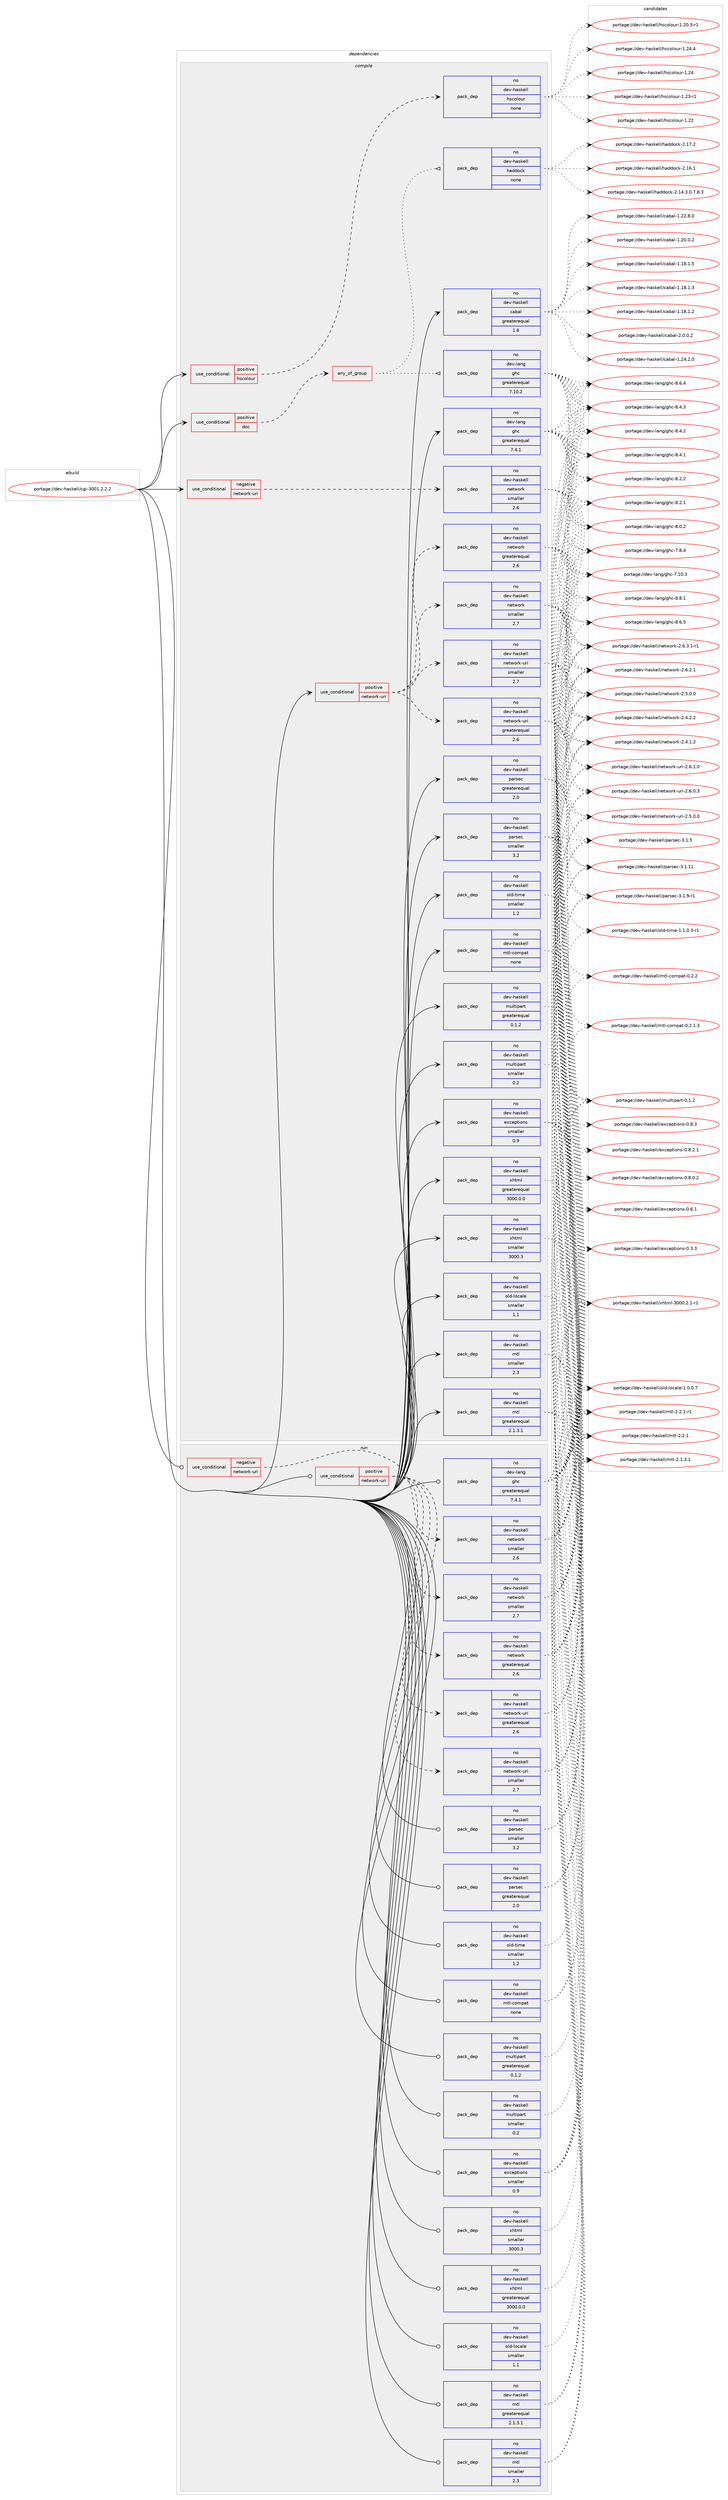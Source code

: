 digraph prolog {

# *************
# Graph options
# *************

newrank=true;
concentrate=true;
compound=true;
graph [rankdir=LR,fontname=Helvetica,fontsize=10,ranksep=1.5];#, ranksep=2.5, nodesep=0.2];
edge  [arrowhead=vee];
node  [fontname=Helvetica,fontsize=10];

# **********
# The ebuild
# **********

subgraph cluster_leftcol {
color=gray;
label=<<i>ebuild</i>>;
id [label="portage://dev-haskell/cgi-3001.2.2.2", color=red, width=4, href="../dev-haskell/cgi-3001.2.2.2.svg"];
}

# ****************
# The dependencies
# ****************

subgraph cluster_midcol {
color=gray;
label=<<i>dependencies</i>>;
subgraph cluster_compile {
fillcolor="#eeeeee";
style=filled;
label=<<i>compile</i>>;
subgraph cond134708 {
dependency568986 [label=<<TABLE BORDER="0" CELLBORDER="1" CELLSPACING="0" CELLPADDING="4"><TR><TD ROWSPAN="3" CELLPADDING="10">use_conditional</TD></TR><TR><TD>negative</TD></TR><TR><TD>network-uri</TD></TR></TABLE>>, shape=none, color=red];
subgraph pack427320 {
dependency568987 [label=<<TABLE BORDER="0" CELLBORDER="1" CELLSPACING="0" CELLPADDING="4" WIDTH="220"><TR><TD ROWSPAN="6" CELLPADDING="30">pack_dep</TD></TR><TR><TD WIDTH="110">no</TD></TR><TR><TD>dev-haskell</TD></TR><TR><TD>network</TD></TR><TR><TD>smaller</TD></TR><TR><TD>2.6</TD></TR></TABLE>>, shape=none, color=blue];
}
dependency568986:e -> dependency568987:w [weight=20,style="dashed",arrowhead="vee"];
}
id:e -> dependency568986:w [weight=20,style="solid",arrowhead="vee"];
subgraph cond134709 {
dependency568988 [label=<<TABLE BORDER="0" CELLBORDER="1" CELLSPACING="0" CELLPADDING="4"><TR><TD ROWSPAN="3" CELLPADDING="10">use_conditional</TD></TR><TR><TD>positive</TD></TR><TR><TD>doc</TD></TR></TABLE>>, shape=none, color=red];
subgraph any6721 {
dependency568989 [label=<<TABLE BORDER="0" CELLBORDER="1" CELLSPACING="0" CELLPADDING="4"><TR><TD CELLPADDING="10">any_of_group</TD></TR></TABLE>>, shape=none, color=red];subgraph pack427321 {
dependency568990 [label=<<TABLE BORDER="0" CELLBORDER="1" CELLSPACING="0" CELLPADDING="4" WIDTH="220"><TR><TD ROWSPAN="6" CELLPADDING="30">pack_dep</TD></TR><TR><TD WIDTH="110">no</TD></TR><TR><TD>dev-haskell</TD></TR><TR><TD>haddock</TD></TR><TR><TD>none</TD></TR><TR><TD></TD></TR></TABLE>>, shape=none, color=blue];
}
dependency568989:e -> dependency568990:w [weight=20,style="dotted",arrowhead="oinv"];
subgraph pack427322 {
dependency568991 [label=<<TABLE BORDER="0" CELLBORDER="1" CELLSPACING="0" CELLPADDING="4" WIDTH="220"><TR><TD ROWSPAN="6" CELLPADDING="30">pack_dep</TD></TR><TR><TD WIDTH="110">no</TD></TR><TR><TD>dev-lang</TD></TR><TR><TD>ghc</TD></TR><TR><TD>greaterequal</TD></TR><TR><TD>7.10.2</TD></TR></TABLE>>, shape=none, color=blue];
}
dependency568989:e -> dependency568991:w [weight=20,style="dotted",arrowhead="oinv"];
}
dependency568988:e -> dependency568989:w [weight=20,style="dashed",arrowhead="vee"];
}
id:e -> dependency568988:w [weight=20,style="solid",arrowhead="vee"];
subgraph cond134710 {
dependency568992 [label=<<TABLE BORDER="0" CELLBORDER="1" CELLSPACING="0" CELLPADDING="4"><TR><TD ROWSPAN="3" CELLPADDING="10">use_conditional</TD></TR><TR><TD>positive</TD></TR><TR><TD>hscolour</TD></TR></TABLE>>, shape=none, color=red];
subgraph pack427323 {
dependency568993 [label=<<TABLE BORDER="0" CELLBORDER="1" CELLSPACING="0" CELLPADDING="4" WIDTH="220"><TR><TD ROWSPAN="6" CELLPADDING="30">pack_dep</TD></TR><TR><TD WIDTH="110">no</TD></TR><TR><TD>dev-haskell</TD></TR><TR><TD>hscolour</TD></TR><TR><TD>none</TD></TR><TR><TD></TD></TR></TABLE>>, shape=none, color=blue];
}
dependency568992:e -> dependency568993:w [weight=20,style="dashed",arrowhead="vee"];
}
id:e -> dependency568992:w [weight=20,style="solid",arrowhead="vee"];
subgraph cond134711 {
dependency568994 [label=<<TABLE BORDER="0" CELLBORDER="1" CELLSPACING="0" CELLPADDING="4"><TR><TD ROWSPAN="3" CELLPADDING="10">use_conditional</TD></TR><TR><TD>positive</TD></TR><TR><TD>network-uri</TD></TR></TABLE>>, shape=none, color=red];
subgraph pack427324 {
dependency568995 [label=<<TABLE BORDER="0" CELLBORDER="1" CELLSPACING="0" CELLPADDING="4" WIDTH="220"><TR><TD ROWSPAN="6" CELLPADDING="30">pack_dep</TD></TR><TR><TD WIDTH="110">no</TD></TR><TR><TD>dev-haskell</TD></TR><TR><TD>network</TD></TR><TR><TD>greaterequal</TD></TR><TR><TD>2.6</TD></TR></TABLE>>, shape=none, color=blue];
}
dependency568994:e -> dependency568995:w [weight=20,style="dashed",arrowhead="vee"];
subgraph pack427325 {
dependency568996 [label=<<TABLE BORDER="0" CELLBORDER="1" CELLSPACING="0" CELLPADDING="4" WIDTH="220"><TR><TD ROWSPAN="6" CELLPADDING="30">pack_dep</TD></TR><TR><TD WIDTH="110">no</TD></TR><TR><TD>dev-haskell</TD></TR><TR><TD>network</TD></TR><TR><TD>smaller</TD></TR><TR><TD>2.7</TD></TR></TABLE>>, shape=none, color=blue];
}
dependency568994:e -> dependency568996:w [weight=20,style="dashed",arrowhead="vee"];
subgraph pack427326 {
dependency568997 [label=<<TABLE BORDER="0" CELLBORDER="1" CELLSPACING="0" CELLPADDING="4" WIDTH="220"><TR><TD ROWSPAN="6" CELLPADDING="30">pack_dep</TD></TR><TR><TD WIDTH="110">no</TD></TR><TR><TD>dev-haskell</TD></TR><TR><TD>network-uri</TD></TR><TR><TD>greaterequal</TD></TR><TR><TD>2.6</TD></TR></TABLE>>, shape=none, color=blue];
}
dependency568994:e -> dependency568997:w [weight=20,style="dashed",arrowhead="vee"];
subgraph pack427327 {
dependency568998 [label=<<TABLE BORDER="0" CELLBORDER="1" CELLSPACING="0" CELLPADDING="4" WIDTH="220"><TR><TD ROWSPAN="6" CELLPADDING="30">pack_dep</TD></TR><TR><TD WIDTH="110">no</TD></TR><TR><TD>dev-haskell</TD></TR><TR><TD>network-uri</TD></TR><TR><TD>smaller</TD></TR><TR><TD>2.7</TD></TR></TABLE>>, shape=none, color=blue];
}
dependency568994:e -> dependency568998:w [weight=20,style="dashed",arrowhead="vee"];
}
id:e -> dependency568994:w [weight=20,style="solid",arrowhead="vee"];
subgraph pack427328 {
dependency568999 [label=<<TABLE BORDER="0" CELLBORDER="1" CELLSPACING="0" CELLPADDING="4" WIDTH="220"><TR><TD ROWSPAN="6" CELLPADDING="30">pack_dep</TD></TR><TR><TD WIDTH="110">no</TD></TR><TR><TD>dev-haskell</TD></TR><TR><TD>cabal</TD></TR><TR><TD>greaterequal</TD></TR><TR><TD>1.6</TD></TR></TABLE>>, shape=none, color=blue];
}
id:e -> dependency568999:w [weight=20,style="solid",arrowhead="vee"];
subgraph pack427329 {
dependency569000 [label=<<TABLE BORDER="0" CELLBORDER="1" CELLSPACING="0" CELLPADDING="4" WIDTH="220"><TR><TD ROWSPAN="6" CELLPADDING="30">pack_dep</TD></TR><TR><TD WIDTH="110">no</TD></TR><TR><TD>dev-haskell</TD></TR><TR><TD>exceptions</TD></TR><TR><TD>smaller</TD></TR><TR><TD>0.9</TD></TR></TABLE>>, shape=none, color=blue];
}
id:e -> dependency569000:w [weight=20,style="solid",arrowhead="vee"];
subgraph pack427330 {
dependency569001 [label=<<TABLE BORDER="0" CELLBORDER="1" CELLSPACING="0" CELLPADDING="4" WIDTH="220"><TR><TD ROWSPAN="6" CELLPADDING="30">pack_dep</TD></TR><TR><TD WIDTH="110">no</TD></TR><TR><TD>dev-haskell</TD></TR><TR><TD>mtl</TD></TR><TR><TD>greaterequal</TD></TR><TR><TD>2.1.3.1</TD></TR></TABLE>>, shape=none, color=blue];
}
id:e -> dependency569001:w [weight=20,style="solid",arrowhead="vee"];
subgraph pack427331 {
dependency569002 [label=<<TABLE BORDER="0" CELLBORDER="1" CELLSPACING="0" CELLPADDING="4" WIDTH="220"><TR><TD ROWSPAN="6" CELLPADDING="30">pack_dep</TD></TR><TR><TD WIDTH="110">no</TD></TR><TR><TD>dev-haskell</TD></TR><TR><TD>mtl</TD></TR><TR><TD>smaller</TD></TR><TR><TD>2.3</TD></TR></TABLE>>, shape=none, color=blue];
}
id:e -> dependency569002:w [weight=20,style="solid",arrowhead="vee"];
subgraph pack427332 {
dependency569003 [label=<<TABLE BORDER="0" CELLBORDER="1" CELLSPACING="0" CELLPADDING="4" WIDTH="220"><TR><TD ROWSPAN="6" CELLPADDING="30">pack_dep</TD></TR><TR><TD WIDTH="110">no</TD></TR><TR><TD>dev-haskell</TD></TR><TR><TD>mtl-compat</TD></TR><TR><TD>none</TD></TR><TR><TD></TD></TR></TABLE>>, shape=none, color=blue];
}
id:e -> dependency569003:w [weight=20,style="solid",arrowhead="vee"];
subgraph pack427333 {
dependency569004 [label=<<TABLE BORDER="0" CELLBORDER="1" CELLSPACING="0" CELLPADDING="4" WIDTH="220"><TR><TD ROWSPAN="6" CELLPADDING="30">pack_dep</TD></TR><TR><TD WIDTH="110">no</TD></TR><TR><TD>dev-haskell</TD></TR><TR><TD>multipart</TD></TR><TR><TD>greaterequal</TD></TR><TR><TD>0.1.2</TD></TR></TABLE>>, shape=none, color=blue];
}
id:e -> dependency569004:w [weight=20,style="solid",arrowhead="vee"];
subgraph pack427334 {
dependency569005 [label=<<TABLE BORDER="0" CELLBORDER="1" CELLSPACING="0" CELLPADDING="4" WIDTH="220"><TR><TD ROWSPAN="6" CELLPADDING="30">pack_dep</TD></TR><TR><TD WIDTH="110">no</TD></TR><TR><TD>dev-haskell</TD></TR><TR><TD>multipart</TD></TR><TR><TD>smaller</TD></TR><TR><TD>0.2</TD></TR></TABLE>>, shape=none, color=blue];
}
id:e -> dependency569005:w [weight=20,style="solid",arrowhead="vee"];
subgraph pack427335 {
dependency569006 [label=<<TABLE BORDER="0" CELLBORDER="1" CELLSPACING="0" CELLPADDING="4" WIDTH="220"><TR><TD ROWSPAN="6" CELLPADDING="30">pack_dep</TD></TR><TR><TD WIDTH="110">no</TD></TR><TR><TD>dev-haskell</TD></TR><TR><TD>old-locale</TD></TR><TR><TD>smaller</TD></TR><TR><TD>1.1</TD></TR></TABLE>>, shape=none, color=blue];
}
id:e -> dependency569006:w [weight=20,style="solid",arrowhead="vee"];
subgraph pack427336 {
dependency569007 [label=<<TABLE BORDER="0" CELLBORDER="1" CELLSPACING="0" CELLPADDING="4" WIDTH="220"><TR><TD ROWSPAN="6" CELLPADDING="30">pack_dep</TD></TR><TR><TD WIDTH="110">no</TD></TR><TR><TD>dev-haskell</TD></TR><TR><TD>old-time</TD></TR><TR><TD>smaller</TD></TR><TR><TD>1.2</TD></TR></TABLE>>, shape=none, color=blue];
}
id:e -> dependency569007:w [weight=20,style="solid",arrowhead="vee"];
subgraph pack427337 {
dependency569008 [label=<<TABLE BORDER="0" CELLBORDER="1" CELLSPACING="0" CELLPADDING="4" WIDTH="220"><TR><TD ROWSPAN="6" CELLPADDING="30">pack_dep</TD></TR><TR><TD WIDTH="110">no</TD></TR><TR><TD>dev-haskell</TD></TR><TR><TD>parsec</TD></TR><TR><TD>greaterequal</TD></TR><TR><TD>2.0</TD></TR></TABLE>>, shape=none, color=blue];
}
id:e -> dependency569008:w [weight=20,style="solid",arrowhead="vee"];
subgraph pack427338 {
dependency569009 [label=<<TABLE BORDER="0" CELLBORDER="1" CELLSPACING="0" CELLPADDING="4" WIDTH="220"><TR><TD ROWSPAN="6" CELLPADDING="30">pack_dep</TD></TR><TR><TD WIDTH="110">no</TD></TR><TR><TD>dev-haskell</TD></TR><TR><TD>parsec</TD></TR><TR><TD>smaller</TD></TR><TR><TD>3.2</TD></TR></TABLE>>, shape=none, color=blue];
}
id:e -> dependency569009:w [weight=20,style="solid",arrowhead="vee"];
subgraph pack427339 {
dependency569010 [label=<<TABLE BORDER="0" CELLBORDER="1" CELLSPACING="0" CELLPADDING="4" WIDTH="220"><TR><TD ROWSPAN="6" CELLPADDING="30">pack_dep</TD></TR><TR><TD WIDTH="110">no</TD></TR><TR><TD>dev-haskell</TD></TR><TR><TD>xhtml</TD></TR><TR><TD>greaterequal</TD></TR><TR><TD>3000.0.0</TD></TR></TABLE>>, shape=none, color=blue];
}
id:e -> dependency569010:w [weight=20,style="solid",arrowhead="vee"];
subgraph pack427340 {
dependency569011 [label=<<TABLE BORDER="0" CELLBORDER="1" CELLSPACING="0" CELLPADDING="4" WIDTH="220"><TR><TD ROWSPAN="6" CELLPADDING="30">pack_dep</TD></TR><TR><TD WIDTH="110">no</TD></TR><TR><TD>dev-haskell</TD></TR><TR><TD>xhtml</TD></TR><TR><TD>smaller</TD></TR><TR><TD>3000.3</TD></TR></TABLE>>, shape=none, color=blue];
}
id:e -> dependency569011:w [weight=20,style="solid",arrowhead="vee"];
subgraph pack427341 {
dependency569012 [label=<<TABLE BORDER="0" CELLBORDER="1" CELLSPACING="0" CELLPADDING="4" WIDTH="220"><TR><TD ROWSPAN="6" CELLPADDING="30">pack_dep</TD></TR><TR><TD WIDTH="110">no</TD></TR><TR><TD>dev-lang</TD></TR><TR><TD>ghc</TD></TR><TR><TD>greaterequal</TD></TR><TR><TD>7.4.1</TD></TR></TABLE>>, shape=none, color=blue];
}
id:e -> dependency569012:w [weight=20,style="solid",arrowhead="vee"];
}
subgraph cluster_compileandrun {
fillcolor="#eeeeee";
style=filled;
label=<<i>compile and run</i>>;
}
subgraph cluster_run {
fillcolor="#eeeeee";
style=filled;
label=<<i>run</i>>;
subgraph cond134712 {
dependency569013 [label=<<TABLE BORDER="0" CELLBORDER="1" CELLSPACING="0" CELLPADDING="4"><TR><TD ROWSPAN="3" CELLPADDING="10">use_conditional</TD></TR><TR><TD>negative</TD></TR><TR><TD>network-uri</TD></TR></TABLE>>, shape=none, color=red];
subgraph pack427342 {
dependency569014 [label=<<TABLE BORDER="0" CELLBORDER="1" CELLSPACING="0" CELLPADDING="4" WIDTH="220"><TR><TD ROWSPAN="6" CELLPADDING="30">pack_dep</TD></TR><TR><TD WIDTH="110">no</TD></TR><TR><TD>dev-haskell</TD></TR><TR><TD>network</TD></TR><TR><TD>smaller</TD></TR><TR><TD>2.6</TD></TR></TABLE>>, shape=none, color=blue];
}
dependency569013:e -> dependency569014:w [weight=20,style="dashed",arrowhead="vee"];
}
id:e -> dependency569013:w [weight=20,style="solid",arrowhead="odot"];
subgraph cond134713 {
dependency569015 [label=<<TABLE BORDER="0" CELLBORDER="1" CELLSPACING="0" CELLPADDING="4"><TR><TD ROWSPAN="3" CELLPADDING="10">use_conditional</TD></TR><TR><TD>positive</TD></TR><TR><TD>network-uri</TD></TR></TABLE>>, shape=none, color=red];
subgraph pack427343 {
dependency569016 [label=<<TABLE BORDER="0" CELLBORDER="1" CELLSPACING="0" CELLPADDING="4" WIDTH="220"><TR><TD ROWSPAN="6" CELLPADDING="30">pack_dep</TD></TR><TR><TD WIDTH="110">no</TD></TR><TR><TD>dev-haskell</TD></TR><TR><TD>network</TD></TR><TR><TD>greaterequal</TD></TR><TR><TD>2.6</TD></TR></TABLE>>, shape=none, color=blue];
}
dependency569015:e -> dependency569016:w [weight=20,style="dashed",arrowhead="vee"];
subgraph pack427344 {
dependency569017 [label=<<TABLE BORDER="0" CELLBORDER="1" CELLSPACING="0" CELLPADDING="4" WIDTH="220"><TR><TD ROWSPAN="6" CELLPADDING="30">pack_dep</TD></TR><TR><TD WIDTH="110">no</TD></TR><TR><TD>dev-haskell</TD></TR><TR><TD>network</TD></TR><TR><TD>smaller</TD></TR><TR><TD>2.7</TD></TR></TABLE>>, shape=none, color=blue];
}
dependency569015:e -> dependency569017:w [weight=20,style="dashed",arrowhead="vee"];
subgraph pack427345 {
dependency569018 [label=<<TABLE BORDER="0" CELLBORDER="1" CELLSPACING="0" CELLPADDING="4" WIDTH="220"><TR><TD ROWSPAN="6" CELLPADDING="30">pack_dep</TD></TR><TR><TD WIDTH="110">no</TD></TR><TR><TD>dev-haskell</TD></TR><TR><TD>network-uri</TD></TR><TR><TD>greaterequal</TD></TR><TR><TD>2.6</TD></TR></TABLE>>, shape=none, color=blue];
}
dependency569015:e -> dependency569018:w [weight=20,style="dashed",arrowhead="vee"];
subgraph pack427346 {
dependency569019 [label=<<TABLE BORDER="0" CELLBORDER="1" CELLSPACING="0" CELLPADDING="4" WIDTH="220"><TR><TD ROWSPAN="6" CELLPADDING="30">pack_dep</TD></TR><TR><TD WIDTH="110">no</TD></TR><TR><TD>dev-haskell</TD></TR><TR><TD>network-uri</TD></TR><TR><TD>smaller</TD></TR><TR><TD>2.7</TD></TR></TABLE>>, shape=none, color=blue];
}
dependency569015:e -> dependency569019:w [weight=20,style="dashed",arrowhead="vee"];
}
id:e -> dependency569015:w [weight=20,style="solid",arrowhead="odot"];
subgraph pack427347 {
dependency569020 [label=<<TABLE BORDER="0" CELLBORDER="1" CELLSPACING="0" CELLPADDING="4" WIDTH="220"><TR><TD ROWSPAN="6" CELLPADDING="30">pack_dep</TD></TR><TR><TD WIDTH="110">no</TD></TR><TR><TD>dev-haskell</TD></TR><TR><TD>exceptions</TD></TR><TR><TD>smaller</TD></TR><TR><TD>0.9</TD></TR></TABLE>>, shape=none, color=blue];
}
id:e -> dependency569020:w [weight=20,style="solid",arrowhead="odot"];
subgraph pack427348 {
dependency569021 [label=<<TABLE BORDER="0" CELLBORDER="1" CELLSPACING="0" CELLPADDING="4" WIDTH="220"><TR><TD ROWSPAN="6" CELLPADDING="30">pack_dep</TD></TR><TR><TD WIDTH="110">no</TD></TR><TR><TD>dev-haskell</TD></TR><TR><TD>mtl</TD></TR><TR><TD>greaterequal</TD></TR><TR><TD>2.1.3.1</TD></TR></TABLE>>, shape=none, color=blue];
}
id:e -> dependency569021:w [weight=20,style="solid",arrowhead="odot"];
subgraph pack427349 {
dependency569022 [label=<<TABLE BORDER="0" CELLBORDER="1" CELLSPACING="0" CELLPADDING="4" WIDTH="220"><TR><TD ROWSPAN="6" CELLPADDING="30">pack_dep</TD></TR><TR><TD WIDTH="110">no</TD></TR><TR><TD>dev-haskell</TD></TR><TR><TD>mtl</TD></TR><TR><TD>smaller</TD></TR><TR><TD>2.3</TD></TR></TABLE>>, shape=none, color=blue];
}
id:e -> dependency569022:w [weight=20,style="solid",arrowhead="odot"];
subgraph pack427350 {
dependency569023 [label=<<TABLE BORDER="0" CELLBORDER="1" CELLSPACING="0" CELLPADDING="4" WIDTH="220"><TR><TD ROWSPAN="6" CELLPADDING="30">pack_dep</TD></TR><TR><TD WIDTH="110">no</TD></TR><TR><TD>dev-haskell</TD></TR><TR><TD>mtl-compat</TD></TR><TR><TD>none</TD></TR><TR><TD></TD></TR></TABLE>>, shape=none, color=blue];
}
id:e -> dependency569023:w [weight=20,style="solid",arrowhead="odot"];
subgraph pack427351 {
dependency569024 [label=<<TABLE BORDER="0" CELLBORDER="1" CELLSPACING="0" CELLPADDING="4" WIDTH="220"><TR><TD ROWSPAN="6" CELLPADDING="30">pack_dep</TD></TR><TR><TD WIDTH="110">no</TD></TR><TR><TD>dev-haskell</TD></TR><TR><TD>multipart</TD></TR><TR><TD>greaterequal</TD></TR><TR><TD>0.1.2</TD></TR></TABLE>>, shape=none, color=blue];
}
id:e -> dependency569024:w [weight=20,style="solid",arrowhead="odot"];
subgraph pack427352 {
dependency569025 [label=<<TABLE BORDER="0" CELLBORDER="1" CELLSPACING="0" CELLPADDING="4" WIDTH="220"><TR><TD ROWSPAN="6" CELLPADDING="30">pack_dep</TD></TR><TR><TD WIDTH="110">no</TD></TR><TR><TD>dev-haskell</TD></TR><TR><TD>multipart</TD></TR><TR><TD>smaller</TD></TR><TR><TD>0.2</TD></TR></TABLE>>, shape=none, color=blue];
}
id:e -> dependency569025:w [weight=20,style="solid",arrowhead="odot"];
subgraph pack427353 {
dependency569026 [label=<<TABLE BORDER="0" CELLBORDER="1" CELLSPACING="0" CELLPADDING="4" WIDTH="220"><TR><TD ROWSPAN="6" CELLPADDING="30">pack_dep</TD></TR><TR><TD WIDTH="110">no</TD></TR><TR><TD>dev-haskell</TD></TR><TR><TD>old-locale</TD></TR><TR><TD>smaller</TD></TR><TR><TD>1.1</TD></TR></TABLE>>, shape=none, color=blue];
}
id:e -> dependency569026:w [weight=20,style="solid",arrowhead="odot"];
subgraph pack427354 {
dependency569027 [label=<<TABLE BORDER="0" CELLBORDER="1" CELLSPACING="0" CELLPADDING="4" WIDTH="220"><TR><TD ROWSPAN="6" CELLPADDING="30">pack_dep</TD></TR><TR><TD WIDTH="110">no</TD></TR><TR><TD>dev-haskell</TD></TR><TR><TD>old-time</TD></TR><TR><TD>smaller</TD></TR><TR><TD>1.2</TD></TR></TABLE>>, shape=none, color=blue];
}
id:e -> dependency569027:w [weight=20,style="solid",arrowhead="odot"];
subgraph pack427355 {
dependency569028 [label=<<TABLE BORDER="0" CELLBORDER="1" CELLSPACING="0" CELLPADDING="4" WIDTH="220"><TR><TD ROWSPAN="6" CELLPADDING="30">pack_dep</TD></TR><TR><TD WIDTH="110">no</TD></TR><TR><TD>dev-haskell</TD></TR><TR><TD>parsec</TD></TR><TR><TD>greaterequal</TD></TR><TR><TD>2.0</TD></TR></TABLE>>, shape=none, color=blue];
}
id:e -> dependency569028:w [weight=20,style="solid",arrowhead="odot"];
subgraph pack427356 {
dependency569029 [label=<<TABLE BORDER="0" CELLBORDER="1" CELLSPACING="0" CELLPADDING="4" WIDTH="220"><TR><TD ROWSPAN="6" CELLPADDING="30">pack_dep</TD></TR><TR><TD WIDTH="110">no</TD></TR><TR><TD>dev-haskell</TD></TR><TR><TD>parsec</TD></TR><TR><TD>smaller</TD></TR><TR><TD>3.2</TD></TR></TABLE>>, shape=none, color=blue];
}
id:e -> dependency569029:w [weight=20,style="solid",arrowhead="odot"];
subgraph pack427357 {
dependency569030 [label=<<TABLE BORDER="0" CELLBORDER="1" CELLSPACING="0" CELLPADDING="4" WIDTH="220"><TR><TD ROWSPAN="6" CELLPADDING="30">pack_dep</TD></TR><TR><TD WIDTH="110">no</TD></TR><TR><TD>dev-haskell</TD></TR><TR><TD>xhtml</TD></TR><TR><TD>greaterequal</TD></TR><TR><TD>3000.0.0</TD></TR></TABLE>>, shape=none, color=blue];
}
id:e -> dependency569030:w [weight=20,style="solid",arrowhead="odot"];
subgraph pack427358 {
dependency569031 [label=<<TABLE BORDER="0" CELLBORDER="1" CELLSPACING="0" CELLPADDING="4" WIDTH="220"><TR><TD ROWSPAN="6" CELLPADDING="30">pack_dep</TD></TR><TR><TD WIDTH="110">no</TD></TR><TR><TD>dev-haskell</TD></TR><TR><TD>xhtml</TD></TR><TR><TD>smaller</TD></TR><TR><TD>3000.3</TD></TR></TABLE>>, shape=none, color=blue];
}
id:e -> dependency569031:w [weight=20,style="solid",arrowhead="odot"];
subgraph pack427359 {
dependency569032 [label=<<TABLE BORDER="0" CELLBORDER="1" CELLSPACING="0" CELLPADDING="4" WIDTH="220"><TR><TD ROWSPAN="6" CELLPADDING="30">pack_dep</TD></TR><TR><TD WIDTH="110">no</TD></TR><TR><TD>dev-lang</TD></TR><TR><TD>ghc</TD></TR><TR><TD>greaterequal</TD></TR><TR><TD>7.4.1</TD></TR></TABLE>>, shape=none, color=blue];
}
id:e -> dependency569032:w [weight=20,style="solid",arrowhead="odot"];
}
}

# **************
# The candidates
# **************

subgraph cluster_choices {
rank=same;
color=gray;
label=<<i>candidates</i>>;

subgraph choice427320 {
color=black;
nodesep=1;
choice10010111845104971151071011081084711010111611911111410745504654465146494511449 [label="portage://dev-haskell/network-2.6.3.1-r1", color=red, width=4,href="../dev-haskell/network-2.6.3.1-r1.svg"];
choice1001011184510497115107101108108471101011161191111141074550465446504649 [label="portage://dev-haskell/network-2.6.2.1", color=red, width=4,href="../dev-haskell/network-2.6.2.1.svg"];
choice1001011184510497115107101108108471101011161191111141074550465346484648 [label="portage://dev-haskell/network-2.5.0.0", color=red, width=4,href="../dev-haskell/network-2.5.0.0.svg"];
choice1001011184510497115107101108108471101011161191111141074550465246504650 [label="portage://dev-haskell/network-2.4.2.2", color=red, width=4,href="../dev-haskell/network-2.4.2.2.svg"];
choice1001011184510497115107101108108471101011161191111141074550465246494650 [label="portage://dev-haskell/network-2.4.1.2", color=red, width=4,href="../dev-haskell/network-2.4.1.2.svg"];
dependency568987:e -> choice10010111845104971151071011081084711010111611911111410745504654465146494511449:w [style=dotted,weight="100"];
dependency568987:e -> choice1001011184510497115107101108108471101011161191111141074550465446504649:w [style=dotted,weight="100"];
dependency568987:e -> choice1001011184510497115107101108108471101011161191111141074550465346484648:w [style=dotted,weight="100"];
dependency568987:e -> choice1001011184510497115107101108108471101011161191111141074550465246504650:w [style=dotted,weight="100"];
dependency568987:e -> choice1001011184510497115107101108108471101011161191111141074550465246494650:w [style=dotted,weight="100"];
}
subgraph choice427321 {
color=black;
nodesep=1;
choice100101118451049711510710110810847104971001001119910745504649554650 [label="portage://dev-haskell/haddock-2.17.2", color=red, width=4,href="../dev-haskell/haddock-2.17.2.svg"];
choice100101118451049711510710110810847104971001001119910745504649544649 [label="portage://dev-haskell/haddock-2.16.1", color=red, width=4,href="../dev-haskell/haddock-2.16.1.svg"];
choice1001011184510497115107101108108471049710010011199107455046495246514648465546564651 [label="portage://dev-haskell/haddock-2.14.3.0.7.8.3", color=red, width=4,href="../dev-haskell/haddock-2.14.3.0.7.8.3.svg"];
dependency568990:e -> choice100101118451049711510710110810847104971001001119910745504649554650:w [style=dotted,weight="100"];
dependency568990:e -> choice100101118451049711510710110810847104971001001119910745504649544649:w [style=dotted,weight="100"];
dependency568990:e -> choice1001011184510497115107101108108471049710010011199107455046495246514648465546564651:w [style=dotted,weight="100"];
}
subgraph choice427322 {
color=black;
nodesep=1;
choice10010111845108971101034710310499455646564649 [label="portage://dev-lang/ghc-8.8.1", color=red, width=4,href="../dev-lang/ghc-8.8.1.svg"];
choice10010111845108971101034710310499455646544653 [label="portage://dev-lang/ghc-8.6.5", color=red, width=4,href="../dev-lang/ghc-8.6.5.svg"];
choice10010111845108971101034710310499455646544652 [label="portage://dev-lang/ghc-8.6.4", color=red, width=4,href="../dev-lang/ghc-8.6.4.svg"];
choice10010111845108971101034710310499455646524651 [label="portage://dev-lang/ghc-8.4.3", color=red, width=4,href="../dev-lang/ghc-8.4.3.svg"];
choice10010111845108971101034710310499455646524650 [label="portage://dev-lang/ghc-8.4.2", color=red, width=4,href="../dev-lang/ghc-8.4.2.svg"];
choice10010111845108971101034710310499455646524649 [label="portage://dev-lang/ghc-8.4.1", color=red, width=4,href="../dev-lang/ghc-8.4.1.svg"];
choice10010111845108971101034710310499455646504650 [label="portage://dev-lang/ghc-8.2.2", color=red, width=4,href="../dev-lang/ghc-8.2.2.svg"];
choice10010111845108971101034710310499455646504649 [label="portage://dev-lang/ghc-8.2.1", color=red, width=4,href="../dev-lang/ghc-8.2.1.svg"];
choice10010111845108971101034710310499455646484650 [label="portage://dev-lang/ghc-8.0.2", color=red, width=4,href="../dev-lang/ghc-8.0.2.svg"];
choice10010111845108971101034710310499455546564652 [label="portage://dev-lang/ghc-7.8.4", color=red, width=4,href="../dev-lang/ghc-7.8.4.svg"];
choice1001011184510897110103471031049945554649484651 [label="portage://dev-lang/ghc-7.10.3", color=red, width=4,href="../dev-lang/ghc-7.10.3.svg"];
dependency568991:e -> choice10010111845108971101034710310499455646564649:w [style=dotted,weight="100"];
dependency568991:e -> choice10010111845108971101034710310499455646544653:w [style=dotted,weight="100"];
dependency568991:e -> choice10010111845108971101034710310499455646544652:w [style=dotted,weight="100"];
dependency568991:e -> choice10010111845108971101034710310499455646524651:w [style=dotted,weight="100"];
dependency568991:e -> choice10010111845108971101034710310499455646524650:w [style=dotted,weight="100"];
dependency568991:e -> choice10010111845108971101034710310499455646524649:w [style=dotted,weight="100"];
dependency568991:e -> choice10010111845108971101034710310499455646504650:w [style=dotted,weight="100"];
dependency568991:e -> choice10010111845108971101034710310499455646504649:w [style=dotted,weight="100"];
dependency568991:e -> choice10010111845108971101034710310499455646484650:w [style=dotted,weight="100"];
dependency568991:e -> choice10010111845108971101034710310499455546564652:w [style=dotted,weight="100"];
dependency568991:e -> choice1001011184510897110103471031049945554649484651:w [style=dotted,weight="100"];
}
subgraph choice427323 {
color=black;
nodesep=1;
choice1001011184510497115107101108108471041159911110811111711445494650524652 [label="portage://dev-haskell/hscolour-1.24.4", color=red, width=4,href="../dev-haskell/hscolour-1.24.4.svg"];
choice100101118451049711510710110810847104115991111081111171144549465052 [label="portage://dev-haskell/hscolour-1.24", color=red, width=4,href="../dev-haskell/hscolour-1.24.svg"];
choice1001011184510497115107101108108471041159911110811111711445494650514511449 [label="portage://dev-haskell/hscolour-1.23-r1", color=red, width=4,href="../dev-haskell/hscolour-1.23-r1.svg"];
choice100101118451049711510710110810847104115991111081111171144549465050 [label="portage://dev-haskell/hscolour-1.22", color=red, width=4,href="../dev-haskell/hscolour-1.22.svg"];
choice10010111845104971151071011081084710411599111108111117114454946504846514511449 [label="portage://dev-haskell/hscolour-1.20.3-r1", color=red, width=4,href="../dev-haskell/hscolour-1.20.3-r1.svg"];
dependency568993:e -> choice1001011184510497115107101108108471041159911110811111711445494650524652:w [style=dotted,weight="100"];
dependency568993:e -> choice100101118451049711510710110810847104115991111081111171144549465052:w [style=dotted,weight="100"];
dependency568993:e -> choice1001011184510497115107101108108471041159911110811111711445494650514511449:w [style=dotted,weight="100"];
dependency568993:e -> choice100101118451049711510710110810847104115991111081111171144549465050:w [style=dotted,weight="100"];
dependency568993:e -> choice10010111845104971151071011081084710411599111108111117114454946504846514511449:w [style=dotted,weight="100"];
}
subgraph choice427324 {
color=black;
nodesep=1;
choice10010111845104971151071011081084711010111611911111410745504654465146494511449 [label="portage://dev-haskell/network-2.6.3.1-r1", color=red, width=4,href="../dev-haskell/network-2.6.3.1-r1.svg"];
choice1001011184510497115107101108108471101011161191111141074550465446504649 [label="portage://dev-haskell/network-2.6.2.1", color=red, width=4,href="../dev-haskell/network-2.6.2.1.svg"];
choice1001011184510497115107101108108471101011161191111141074550465346484648 [label="portage://dev-haskell/network-2.5.0.0", color=red, width=4,href="../dev-haskell/network-2.5.0.0.svg"];
choice1001011184510497115107101108108471101011161191111141074550465246504650 [label="portage://dev-haskell/network-2.4.2.2", color=red, width=4,href="../dev-haskell/network-2.4.2.2.svg"];
choice1001011184510497115107101108108471101011161191111141074550465246494650 [label="portage://dev-haskell/network-2.4.1.2", color=red, width=4,href="../dev-haskell/network-2.4.1.2.svg"];
dependency568995:e -> choice10010111845104971151071011081084711010111611911111410745504654465146494511449:w [style=dotted,weight="100"];
dependency568995:e -> choice1001011184510497115107101108108471101011161191111141074550465446504649:w [style=dotted,weight="100"];
dependency568995:e -> choice1001011184510497115107101108108471101011161191111141074550465346484648:w [style=dotted,weight="100"];
dependency568995:e -> choice1001011184510497115107101108108471101011161191111141074550465246504650:w [style=dotted,weight="100"];
dependency568995:e -> choice1001011184510497115107101108108471101011161191111141074550465246494650:w [style=dotted,weight="100"];
}
subgraph choice427325 {
color=black;
nodesep=1;
choice10010111845104971151071011081084711010111611911111410745504654465146494511449 [label="portage://dev-haskell/network-2.6.3.1-r1", color=red, width=4,href="../dev-haskell/network-2.6.3.1-r1.svg"];
choice1001011184510497115107101108108471101011161191111141074550465446504649 [label="portage://dev-haskell/network-2.6.2.1", color=red, width=4,href="../dev-haskell/network-2.6.2.1.svg"];
choice1001011184510497115107101108108471101011161191111141074550465346484648 [label="portage://dev-haskell/network-2.5.0.0", color=red, width=4,href="../dev-haskell/network-2.5.0.0.svg"];
choice1001011184510497115107101108108471101011161191111141074550465246504650 [label="portage://dev-haskell/network-2.4.2.2", color=red, width=4,href="../dev-haskell/network-2.4.2.2.svg"];
choice1001011184510497115107101108108471101011161191111141074550465246494650 [label="portage://dev-haskell/network-2.4.1.2", color=red, width=4,href="../dev-haskell/network-2.4.1.2.svg"];
dependency568996:e -> choice10010111845104971151071011081084711010111611911111410745504654465146494511449:w [style=dotted,weight="100"];
dependency568996:e -> choice1001011184510497115107101108108471101011161191111141074550465446504649:w [style=dotted,weight="100"];
dependency568996:e -> choice1001011184510497115107101108108471101011161191111141074550465346484648:w [style=dotted,weight="100"];
dependency568996:e -> choice1001011184510497115107101108108471101011161191111141074550465246504650:w [style=dotted,weight="100"];
dependency568996:e -> choice1001011184510497115107101108108471101011161191111141074550465246494650:w [style=dotted,weight="100"];
}
subgraph choice427326 {
color=black;
nodesep=1;
choice100101118451049711510710110810847110101116119111114107451171141054550465446494648 [label="portage://dev-haskell/network-uri-2.6.1.0", color=red, width=4,href="../dev-haskell/network-uri-2.6.1.0.svg"];
choice100101118451049711510710110810847110101116119111114107451171141054550465446484651 [label="portage://dev-haskell/network-uri-2.6.0.3", color=red, width=4,href="../dev-haskell/network-uri-2.6.0.3.svg"];
choice100101118451049711510710110810847110101116119111114107451171141054550465346484648 [label="portage://dev-haskell/network-uri-2.5.0.0", color=red, width=4,href="../dev-haskell/network-uri-2.5.0.0.svg"];
dependency568997:e -> choice100101118451049711510710110810847110101116119111114107451171141054550465446494648:w [style=dotted,weight="100"];
dependency568997:e -> choice100101118451049711510710110810847110101116119111114107451171141054550465446484651:w [style=dotted,weight="100"];
dependency568997:e -> choice100101118451049711510710110810847110101116119111114107451171141054550465346484648:w [style=dotted,weight="100"];
}
subgraph choice427327 {
color=black;
nodesep=1;
choice100101118451049711510710110810847110101116119111114107451171141054550465446494648 [label="portage://dev-haskell/network-uri-2.6.1.0", color=red, width=4,href="../dev-haskell/network-uri-2.6.1.0.svg"];
choice100101118451049711510710110810847110101116119111114107451171141054550465446484651 [label="portage://dev-haskell/network-uri-2.6.0.3", color=red, width=4,href="../dev-haskell/network-uri-2.6.0.3.svg"];
choice100101118451049711510710110810847110101116119111114107451171141054550465346484648 [label="portage://dev-haskell/network-uri-2.5.0.0", color=red, width=4,href="../dev-haskell/network-uri-2.5.0.0.svg"];
dependency568998:e -> choice100101118451049711510710110810847110101116119111114107451171141054550465446494648:w [style=dotted,weight="100"];
dependency568998:e -> choice100101118451049711510710110810847110101116119111114107451171141054550465446484651:w [style=dotted,weight="100"];
dependency568998:e -> choice100101118451049711510710110810847110101116119111114107451171141054550465346484648:w [style=dotted,weight="100"];
}
subgraph choice427328 {
color=black;
nodesep=1;
choice100101118451049711510710110810847999798971084550464846484650 [label="portage://dev-haskell/cabal-2.0.0.2", color=red, width=4,href="../dev-haskell/cabal-2.0.0.2.svg"];
choice10010111845104971151071011081084799979897108454946505246504648 [label="portage://dev-haskell/cabal-1.24.2.0", color=red, width=4,href="../dev-haskell/cabal-1.24.2.0.svg"];
choice10010111845104971151071011081084799979897108454946505046564648 [label="portage://dev-haskell/cabal-1.22.8.0", color=red, width=4,href="../dev-haskell/cabal-1.22.8.0.svg"];
choice10010111845104971151071011081084799979897108454946504846484650 [label="portage://dev-haskell/cabal-1.20.0.2", color=red, width=4,href="../dev-haskell/cabal-1.20.0.2.svg"];
choice10010111845104971151071011081084799979897108454946495646494653 [label="portage://dev-haskell/cabal-1.18.1.5", color=red, width=4,href="../dev-haskell/cabal-1.18.1.5.svg"];
choice10010111845104971151071011081084799979897108454946495646494651 [label="portage://dev-haskell/cabal-1.18.1.3", color=red, width=4,href="../dev-haskell/cabal-1.18.1.3.svg"];
choice10010111845104971151071011081084799979897108454946495646494650 [label="portage://dev-haskell/cabal-1.18.1.2", color=red, width=4,href="../dev-haskell/cabal-1.18.1.2.svg"];
dependency568999:e -> choice100101118451049711510710110810847999798971084550464846484650:w [style=dotted,weight="100"];
dependency568999:e -> choice10010111845104971151071011081084799979897108454946505246504648:w [style=dotted,weight="100"];
dependency568999:e -> choice10010111845104971151071011081084799979897108454946505046564648:w [style=dotted,weight="100"];
dependency568999:e -> choice10010111845104971151071011081084799979897108454946504846484650:w [style=dotted,weight="100"];
dependency568999:e -> choice10010111845104971151071011081084799979897108454946495646494653:w [style=dotted,weight="100"];
dependency568999:e -> choice10010111845104971151071011081084799979897108454946495646494651:w [style=dotted,weight="100"];
dependency568999:e -> choice10010111845104971151071011081084799979897108454946495646494650:w [style=dotted,weight="100"];
}
subgraph choice427329 {
color=black;
nodesep=1;
choice10010111845104971151071011081084710112099101112116105111110115454846564651 [label="portage://dev-haskell/exceptions-0.8.3", color=red, width=4,href="../dev-haskell/exceptions-0.8.3.svg"];
choice100101118451049711510710110810847101120991011121161051111101154548465646504649 [label="portage://dev-haskell/exceptions-0.8.2.1", color=red, width=4,href="../dev-haskell/exceptions-0.8.2.1.svg"];
choice100101118451049711510710110810847101120991011121161051111101154548465646484650 [label="portage://dev-haskell/exceptions-0.8.0.2", color=red, width=4,href="../dev-haskell/exceptions-0.8.0.2.svg"];
choice10010111845104971151071011081084710112099101112116105111110115454846544649 [label="portage://dev-haskell/exceptions-0.6.1", color=red, width=4,href="../dev-haskell/exceptions-0.6.1.svg"];
choice10010111845104971151071011081084710112099101112116105111110115454846514651 [label="portage://dev-haskell/exceptions-0.3.3", color=red, width=4,href="../dev-haskell/exceptions-0.3.3.svg"];
dependency569000:e -> choice10010111845104971151071011081084710112099101112116105111110115454846564651:w [style=dotted,weight="100"];
dependency569000:e -> choice100101118451049711510710110810847101120991011121161051111101154548465646504649:w [style=dotted,weight="100"];
dependency569000:e -> choice100101118451049711510710110810847101120991011121161051111101154548465646484650:w [style=dotted,weight="100"];
dependency569000:e -> choice10010111845104971151071011081084710112099101112116105111110115454846544649:w [style=dotted,weight="100"];
dependency569000:e -> choice10010111845104971151071011081084710112099101112116105111110115454846514651:w [style=dotted,weight="100"];
}
subgraph choice427330 {
color=black;
nodesep=1;
choice1001011184510497115107101108108471091161084550465046494511449 [label="portage://dev-haskell/mtl-2.2.1-r1", color=red, width=4,href="../dev-haskell/mtl-2.2.1-r1.svg"];
choice100101118451049711510710110810847109116108455046504649 [label="portage://dev-haskell/mtl-2.2.1", color=red, width=4,href="../dev-haskell/mtl-2.2.1.svg"];
choice1001011184510497115107101108108471091161084550464946514649 [label="portage://dev-haskell/mtl-2.1.3.1", color=red, width=4,href="../dev-haskell/mtl-2.1.3.1.svg"];
dependency569001:e -> choice1001011184510497115107101108108471091161084550465046494511449:w [style=dotted,weight="100"];
dependency569001:e -> choice100101118451049711510710110810847109116108455046504649:w [style=dotted,weight="100"];
dependency569001:e -> choice1001011184510497115107101108108471091161084550464946514649:w [style=dotted,weight="100"];
}
subgraph choice427331 {
color=black;
nodesep=1;
choice1001011184510497115107101108108471091161084550465046494511449 [label="portage://dev-haskell/mtl-2.2.1-r1", color=red, width=4,href="../dev-haskell/mtl-2.2.1-r1.svg"];
choice100101118451049711510710110810847109116108455046504649 [label="portage://dev-haskell/mtl-2.2.1", color=red, width=4,href="../dev-haskell/mtl-2.2.1.svg"];
choice1001011184510497115107101108108471091161084550464946514649 [label="portage://dev-haskell/mtl-2.1.3.1", color=red, width=4,href="../dev-haskell/mtl-2.1.3.1.svg"];
dependency569002:e -> choice1001011184510497115107101108108471091161084550465046494511449:w [style=dotted,weight="100"];
dependency569002:e -> choice100101118451049711510710110810847109116108455046504649:w [style=dotted,weight="100"];
dependency569002:e -> choice1001011184510497115107101108108471091161084550464946514649:w [style=dotted,weight="100"];
}
subgraph choice427332 {
color=black;
nodesep=1;
choice100101118451049711510710110810847109116108459911110911297116454846504650 [label="portage://dev-haskell/mtl-compat-0.2.2", color=red, width=4,href="../dev-haskell/mtl-compat-0.2.2.svg"];
choice1001011184510497115107101108108471091161084599111109112971164548465046494651 [label="portage://dev-haskell/mtl-compat-0.2.1.3", color=red, width=4,href="../dev-haskell/mtl-compat-0.2.1.3.svg"];
dependency569003:e -> choice100101118451049711510710110810847109116108459911110911297116454846504650:w [style=dotted,weight="100"];
dependency569003:e -> choice1001011184510497115107101108108471091161084599111109112971164548465046494651:w [style=dotted,weight="100"];
}
subgraph choice427333 {
color=black;
nodesep=1;
choice10010111845104971151071011081084710911710811610511297114116454846494650 [label="portage://dev-haskell/multipart-0.1.2", color=red, width=4,href="../dev-haskell/multipart-0.1.2.svg"];
dependency569004:e -> choice10010111845104971151071011081084710911710811610511297114116454846494650:w [style=dotted,weight="100"];
}
subgraph choice427334 {
color=black;
nodesep=1;
choice10010111845104971151071011081084710911710811610511297114116454846494650 [label="portage://dev-haskell/multipart-0.1.2", color=red, width=4,href="../dev-haskell/multipart-0.1.2.svg"];
dependency569005:e -> choice10010111845104971151071011081084710911710811610511297114116454846494650:w [style=dotted,weight="100"];
}
subgraph choice427335 {
color=black;
nodesep=1;
choice1001011184510497115107101108108471111081004510811199971081014549464846484655 [label="portage://dev-haskell/old-locale-1.0.0.7", color=red, width=4,href="../dev-haskell/old-locale-1.0.0.7.svg"];
dependency569006:e -> choice1001011184510497115107101108108471111081004510811199971081014549464846484655:w [style=dotted,weight="100"];
}
subgraph choice427336 {
color=black;
nodesep=1;
choice1001011184510497115107101108108471111081004511610510910145494649464846514511449 [label="portage://dev-haskell/old-time-1.1.0.3-r1", color=red, width=4,href="../dev-haskell/old-time-1.1.0.3-r1.svg"];
dependency569007:e -> choice1001011184510497115107101108108471111081004511610510910145494649464846514511449:w [style=dotted,weight="100"];
}
subgraph choice427337 {
color=black;
nodesep=1;
choice10010111845104971151071011081084711297114115101994551464946574511449 [label="portage://dev-haskell/parsec-3.1.9-r1", color=red, width=4,href="../dev-haskell/parsec-3.1.9-r1.svg"];
choice1001011184510497115107101108108471129711411510199455146494653 [label="portage://dev-haskell/parsec-3.1.5", color=red, width=4,href="../dev-haskell/parsec-3.1.5.svg"];
choice100101118451049711510710110810847112971141151019945514649464949 [label="portage://dev-haskell/parsec-3.1.11", color=red, width=4,href="../dev-haskell/parsec-3.1.11.svg"];
dependency569008:e -> choice10010111845104971151071011081084711297114115101994551464946574511449:w [style=dotted,weight="100"];
dependency569008:e -> choice1001011184510497115107101108108471129711411510199455146494653:w [style=dotted,weight="100"];
dependency569008:e -> choice100101118451049711510710110810847112971141151019945514649464949:w [style=dotted,weight="100"];
}
subgraph choice427338 {
color=black;
nodesep=1;
choice10010111845104971151071011081084711297114115101994551464946574511449 [label="portage://dev-haskell/parsec-3.1.9-r1", color=red, width=4,href="../dev-haskell/parsec-3.1.9-r1.svg"];
choice1001011184510497115107101108108471129711411510199455146494653 [label="portage://dev-haskell/parsec-3.1.5", color=red, width=4,href="../dev-haskell/parsec-3.1.5.svg"];
choice100101118451049711510710110810847112971141151019945514649464949 [label="portage://dev-haskell/parsec-3.1.11", color=red, width=4,href="../dev-haskell/parsec-3.1.11.svg"];
dependency569009:e -> choice10010111845104971151071011081084711297114115101994551464946574511449:w [style=dotted,weight="100"];
dependency569009:e -> choice1001011184510497115107101108108471129711411510199455146494653:w [style=dotted,weight="100"];
dependency569009:e -> choice100101118451049711510710110810847112971141151019945514649464949:w [style=dotted,weight="100"];
}
subgraph choice427339 {
color=black;
nodesep=1;
choice1001011184510497115107101108108471201041161091084551484848465046494511449 [label="portage://dev-haskell/xhtml-3000.2.1-r1", color=red, width=4,href="../dev-haskell/xhtml-3000.2.1-r1.svg"];
dependency569010:e -> choice1001011184510497115107101108108471201041161091084551484848465046494511449:w [style=dotted,weight="100"];
}
subgraph choice427340 {
color=black;
nodesep=1;
choice1001011184510497115107101108108471201041161091084551484848465046494511449 [label="portage://dev-haskell/xhtml-3000.2.1-r1", color=red, width=4,href="../dev-haskell/xhtml-3000.2.1-r1.svg"];
dependency569011:e -> choice1001011184510497115107101108108471201041161091084551484848465046494511449:w [style=dotted,weight="100"];
}
subgraph choice427341 {
color=black;
nodesep=1;
choice10010111845108971101034710310499455646564649 [label="portage://dev-lang/ghc-8.8.1", color=red, width=4,href="../dev-lang/ghc-8.8.1.svg"];
choice10010111845108971101034710310499455646544653 [label="portage://dev-lang/ghc-8.6.5", color=red, width=4,href="../dev-lang/ghc-8.6.5.svg"];
choice10010111845108971101034710310499455646544652 [label="portage://dev-lang/ghc-8.6.4", color=red, width=4,href="../dev-lang/ghc-8.6.4.svg"];
choice10010111845108971101034710310499455646524651 [label="portage://dev-lang/ghc-8.4.3", color=red, width=4,href="../dev-lang/ghc-8.4.3.svg"];
choice10010111845108971101034710310499455646524650 [label="portage://dev-lang/ghc-8.4.2", color=red, width=4,href="../dev-lang/ghc-8.4.2.svg"];
choice10010111845108971101034710310499455646524649 [label="portage://dev-lang/ghc-8.4.1", color=red, width=4,href="../dev-lang/ghc-8.4.1.svg"];
choice10010111845108971101034710310499455646504650 [label="portage://dev-lang/ghc-8.2.2", color=red, width=4,href="../dev-lang/ghc-8.2.2.svg"];
choice10010111845108971101034710310499455646504649 [label="portage://dev-lang/ghc-8.2.1", color=red, width=4,href="../dev-lang/ghc-8.2.1.svg"];
choice10010111845108971101034710310499455646484650 [label="portage://dev-lang/ghc-8.0.2", color=red, width=4,href="../dev-lang/ghc-8.0.2.svg"];
choice10010111845108971101034710310499455546564652 [label="portage://dev-lang/ghc-7.8.4", color=red, width=4,href="../dev-lang/ghc-7.8.4.svg"];
choice1001011184510897110103471031049945554649484651 [label="portage://dev-lang/ghc-7.10.3", color=red, width=4,href="../dev-lang/ghc-7.10.3.svg"];
dependency569012:e -> choice10010111845108971101034710310499455646564649:w [style=dotted,weight="100"];
dependency569012:e -> choice10010111845108971101034710310499455646544653:w [style=dotted,weight="100"];
dependency569012:e -> choice10010111845108971101034710310499455646544652:w [style=dotted,weight="100"];
dependency569012:e -> choice10010111845108971101034710310499455646524651:w [style=dotted,weight="100"];
dependency569012:e -> choice10010111845108971101034710310499455646524650:w [style=dotted,weight="100"];
dependency569012:e -> choice10010111845108971101034710310499455646524649:w [style=dotted,weight="100"];
dependency569012:e -> choice10010111845108971101034710310499455646504650:w [style=dotted,weight="100"];
dependency569012:e -> choice10010111845108971101034710310499455646504649:w [style=dotted,weight="100"];
dependency569012:e -> choice10010111845108971101034710310499455646484650:w [style=dotted,weight="100"];
dependency569012:e -> choice10010111845108971101034710310499455546564652:w [style=dotted,weight="100"];
dependency569012:e -> choice1001011184510897110103471031049945554649484651:w [style=dotted,weight="100"];
}
subgraph choice427342 {
color=black;
nodesep=1;
choice10010111845104971151071011081084711010111611911111410745504654465146494511449 [label="portage://dev-haskell/network-2.6.3.1-r1", color=red, width=4,href="../dev-haskell/network-2.6.3.1-r1.svg"];
choice1001011184510497115107101108108471101011161191111141074550465446504649 [label="portage://dev-haskell/network-2.6.2.1", color=red, width=4,href="../dev-haskell/network-2.6.2.1.svg"];
choice1001011184510497115107101108108471101011161191111141074550465346484648 [label="portage://dev-haskell/network-2.5.0.0", color=red, width=4,href="../dev-haskell/network-2.5.0.0.svg"];
choice1001011184510497115107101108108471101011161191111141074550465246504650 [label="portage://dev-haskell/network-2.4.2.2", color=red, width=4,href="../dev-haskell/network-2.4.2.2.svg"];
choice1001011184510497115107101108108471101011161191111141074550465246494650 [label="portage://dev-haskell/network-2.4.1.2", color=red, width=4,href="../dev-haskell/network-2.4.1.2.svg"];
dependency569014:e -> choice10010111845104971151071011081084711010111611911111410745504654465146494511449:w [style=dotted,weight="100"];
dependency569014:e -> choice1001011184510497115107101108108471101011161191111141074550465446504649:w [style=dotted,weight="100"];
dependency569014:e -> choice1001011184510497115107101108108471101011161191111141074550465346484648:w [style=dotted,weight="100"];
dependency569014:e -> choice1001011184510497115107101108108471101011161191111141074550465246504650:w [style=dotted,weight="100"];
dependency569014:e -> choice1001011184510497115107101108108471101011161191111141074550465246494650:w [style=dotted,weight="100"];
}
subgraph choice427343 {
color=black;
nodesep=1;
choice10010111845104971151071011081084711010111611911111410745504654465146494511449 [label="portage://dev-haskell/network-2.6.3.1-r1", color=red, width=4,href="../dev-haskell/network-2.6.3.1-r1.svg"];
choice1001011184510497115107101108108471101011161191111141074550465446504649 [label="portage://dev-haskell/network-2.6.2.1", color=red, width=4,href="../dev-haskell/network-2.6.2.1.svg"];
choice1001011184510497115107101108108471101011161191111141074550465346484648 [label="portage://dev-haskell/network-2.5.0.0", color=red, width=4,href="../dev-haskell/network-2.5.0.0.svg"];
choice1001011184510497115107101108108471101011161191111141074550465246504650 [label="portage://dev-haskell/network-2.4.2.2", color=red, width=4,href="../dev-haskell/network-2.4.2.2.svg"];
choice1001011184510497115107101108108471101011161191111141074550465246494650 [label="portage://dev-haskell/network-2.4.1.2", color=red, width=4,href="../dev-haskell/network-2.4.1.2.svg"];
dependency569016:e -> choice10010111845104971151071011081084711010111611911111410745504654465146494511449:w [style=dotted,weight="100"];
dependency569016:e -> choice1001011184510497115107101108108471101011161191111141074550465446504649:w [style=dotted,weight="100"];
dependency569016:e -> choice1001011184510497115107101108108471101011161191111141074550465346484648:w [style=dotted,weight="100"];
dependency569016:e -> choice1001011184510497115107101108108471101011161191111141074550465246504650:w [style=dotted,weight="100"];
dependency569016:e -> choice1001011184510497115107101108108471101011161191111141074550465246494650:w [style=dotted,weight="100"];
}
subgraph choice427344 {
color=black;
nodesep=1;
choice10010111845104971151071011081084711010111611911111410745504654465146494511449 [label="portage://dev-haskell/network-2.6.3.1-r1", color=red, width=4,href="../dev-haskell/network-2.6.3.1-r1.svg"];
choice1001011184510497115107101108108471101011161191111141074550465446504649 [label="portage://dev-haskell/network-2.6.2.1", color=red, width=4,href="../dev-haskell/network-2.6.2.1.svg"];
choice1001011184510497115107101108108471101011161191111141074550465346484648 [label="portage://dev-haskell/network-2.5.0.0", color=red, width=4,href="../dev-haskell/network-2.5.0.0.svg"];
choice1001011184510497115107101108108471101011161191111141074550465246504650 [label="portage://dev-haskell/network-2.4.2.2", color=red, width=4,href="../dev-haskell/network-2.4.2.2.svg"];
choice1001011184510497115107101108108471101011161191111141074550465246494650 [label="portage://dev-haskell/network-2.4.1.2", color=red, width=4,href="../dev-haskell/network-2.4.1.2.svg"];
dependency569017:e -> choice10010111845104971151071011081084711010111611911111410745504654465146494511449:w [style=dotted,weight="100"];
dependency569017:e -> choice1001011184510497115107101108108471101011161191111141074550465446504649:w [style=dotted,weight="100"];
dependency569017:e -> choice1001011184510497115107101108108471101011161191111141074550465346484648:w [style=dotted,weight="100"];
dependency569017:e -> choice1001011184510497115107101108108471101011161191111141074550465246504650:w [style=dotted,weight="100"];
dependency569017:e -> choice1001011184510497115107101108108471101011161191111141074550465246494650:w [style=dotted,weight="100"];
}
subgraph choice427345 {
color=black;
nodesep=1;
choice100101118451049711510710110810847110101116119111114107451171141054550465446494648 [label="portage://dev-haskell/network-uri-2.6.1.0", color=red, width=4,href="../dev-haskell/network-uri-2.6.1.0.svg"];
choice100101118451049711510710110810847110101116119111114107451171141054550465446484651 [label="portage://dev-haskell/network-uri-2.6.0.3", color=red, width=4,href="../dev-haskell/network-uri-2.6.0.3.svg"];
choice100101118451049711510710110810847110101116119111114107451171141054550465346484648 [label="portage://dev-haskell/network-uri-2.5.0.0", color=red, width=4,href="../dev-haskell/network-uri-2.5.0.0.svg"];
dependency569018:e -> choice100101118451049711510710110810847110101116119111114107451171141054550465446494648:w [style=dotted,weight="100"];
dependency569018:e -> choice100101118451049711510710110810847110101116119111114107451171141054550465446484651:w [style=dotted,weight="100"];
dependency569018:e -> choice100101118451049711510710110810847110101116119111114107451171141054550465346484648:w [style=dotted,weight="100"];
}
subgraph choice427346 {
color=black;
nodesep=1;
choice100101118451049711510710110810847110101116119111114107451171141054550465446494648 [label="portage://dev-haskell/network-uri-2.6.1.0", color=red, width=4,href="../dev-haskell/network-uri-2.6.1.0.svg"];
choice100101118451049711510710110810847110101116119111114107451171141054550465446484651 [label="portage://dev-haskell/network-uri-2.6.0.3", color=red, width=4,href="../dev-haskell/network-uri-2.6.0.3.svg"];
choice100101118451049711510710110810847110101116119111114107451171141054550465346484648 [label="portage://dev-haskell/network-uri-2.5.0.0", color=red, width=4,href="../dev-haskell/network-uri-2.5.0.0.svg"];
dependency569019:e -> choice100101118451049711510710110810847110101116119111114107451171141054550465446494648:w [style=dotted,weight="100"];
dependency569019:e -> choice100101118451049711510710110810847110101116119111114107451171141054550465446484651:w [style=dotted,weight="100"];
dependency569019:e -> choice100101118451049711510710110810847110101116119111114107451171141054550465346484648:w [style=dotted,weight="100"];
}
subgraph choice427347 {
color=black;
nodesep=1;
choice10010111845104971151071011081084710112099101112116105111110115454846564651 [label="portage://dev-haskell/exceptions-0.8.3", color=red, width=4,href="../dev-haskell/exceptions-0.8.3.svg"];
choice100101118451049711510710110810847101120991011121161051111101154548465646504649 [label="portage://dev-haskell/exceptions-0.8.2.1", color=red, width=4,href="../dev-haskell/exceptions-0.8.2.1.svg"];
choice100101118451049711510710110810847101120991011121161051111101154548465646484650 [label="portage://dev-haskell/exceptions-0.8.0.2", color=red, width=4,href="../dev-haskell/exceptions-0.8.0.2.svg"];
choice10010111845104971151071011081084710112099101112116105111110115454846544649 [label="portage://dev-haskell/exceptions-0.6.1", color=red, width=4,href="../dev-haskell/exceptions-0.6.1.svg"];
choice10010111845104971151071011081084710112099101112116105111110115454846514651 [label="portage://dev-haskell/exceptions-0.3.3", color=red, width=4,href="../dev-haskell/exceptions-0.3.3.svg"];
dependency569020:e -> choice10010111845104971151071011081084710112099101112116105111110115454846564651:w [style=dotted,weight="100"];
dependency569020:e -> choice100101118451049711510710110810847101120991011121161051111101154548465646504649:w [style=dotted,weight="100"];
dependency569020:e -> choice100101118451049711510710110810847101120991011121161051111101154548465646484650:w [style=dotted,weight="100"];
dependency569020:e -> choice10010111845104971151071011081084710112099101112116105111110115454846544649:w [style=dotted,weight="100"];
dependency569020:e -> choice10010111845104971151071011081084710112099101112116105111110115454846514651:w [style=dotted,weight="100"];
}
subgraph choice427348 {
color=black;
nodesep=1;
choice1001011184510497115107101108108471091161084550465046494511449 [label="portage://dev-haskell/mtl-2.2.1-r1", color=red, width=4,href="../dev-haskell/mtl-2.2.1-r1.svg"];
choice100101118451049711510710110810847109116108455046504649 [label="portage://dev-haskell/mtl-2.2.1", color=red, width=4,href="../dev-haskell/mtl-2.2.1.svg"];
choice1001011184510497115107101108108471091161084550464946514649 [label="portage://dev-haskell/mtl-2.1.3.1", color=red, width=4,href="../dev-haskell/mtl-2.1.3.1.svg"];
dependency569021:e -> choice1001011184510497115107101108108471091161084550465046494511449:w [style=dotted,weight="100"];
dependency569021:e -> choice100101118451049711510710110810847109116108455046504649:w [style=dotted,weight="100"];
dependency569021:e -> choice1001011184510497115107101108108471091161084550464946514649:w [style=dotted,weight="100"];
}
subgraph choice427349 {
color=black;
nodesep=1;
choice1001011184510497115107101108108471091161084550465046494511449 [label="portage://dev-haskell/mtl-2.2.1-r1", color=red, width=4,href="../dev-haskell/mtl-2.2.1-r1.svg"];
choice100101118451049711510710110810847109116108455046504649 [label="portage://dev-haskell/mtl-2.2.1", color=red, width=4,href="../dev-haskell/mtl-2.2.1.svg"];
choice1001011184510497115107101108108471091161084550464946514649 [label="portage://dev-haskell/mtl-2.1.3.1", color=red, width=4,href="../dev-haskell/mtl-2.1.3.1.svg"];
dependency569022:e -> choice1001011184510497115107101108108471091161084550465046494511449:w [style=dotted,weight="100"];
dependency569022:e -> choice100101118451049711510710110810847109116108455046504649:w [style=dotted,weight="100"];
dependency569022:e -> choice1001011184510497115107101108108471091161084550464946514649:w [style=dotted,weight="100"];
}
subgraph choice427350 {
color=black;
nodesep=1;
choice100101118451049711510710110810847109116108459911110911297116454846504650 [label="portage://dev-haskell/mtl-compat-0.2.2", color=red, width=4,href="../dev-haskell/mtl-compat-0.2.2.svg"];
choice1001011184510497115107101108108471091161084599111109112971164548465046494651 [label="portage://dev-haskell/mtl-compat-0.2.1.3", color=red, width=4,href="../dev-haskell/mtl-compat-0.2.1.3.svg"];
dependency569023:e -> choice100101118451049711510710110810847109116108459911110911297116454846504650:w [style=dotted,weight="100"];
dependency569023:e -> choice1001011184510497115107101108108471091161084599111109112971164548465046494651:w [style=dotted,weight="100"];
}
subgraph choice427351 {
color=black;
nodesep=1;
choice10010111845104971151071011081084710911710811610511297114116454846494650 [label="portage://dev-haskell/multipart-0.1.2", color=red, width=4,href="../dev-haskell/multipart-0.1.2.svg"];
dependency569024:e -> choice10010111845104971151071011081084710911710811610511297114116454846494650:w [style=dotted,weight="100"];
}
subgraph choice427352 {
color=black;
nodesep=1;
choice10010111845104971151071011081084710911710811610511297114116454846494650 [label="portage://dev-haskell/multipart-0.1.2", color=red, width=4,href="../dev-haskell/multipart-0.1.2.svg"];
dependency569025:e -> choice10010111845104971151071011081084710911710811610511297114116454846494650:w [style=dotted,weight="100"];
}
subgraph choice427353 {
color=black;
nodesep=1;
choice1001011184510497115107101108108471111081004510811199971081014549464846484655 [label="portage://dev-haskell/old-locale-1.0.0.7", color=red, width=4,href="../dev-haskell/old-locale-1.0.0.7.svg"];
dependency569026:e -> choice1001011184510497115107101108108471111081004510811199971081014549464846484655:w [style=dotted,weight="100"];
}
subgraph choice427354 {
color=black;
nodesep=1;
choice1001011184510497115107101108108471111081004511610510910145494649464846514511449 [label="portage://dev-haskell/old-time-1.1.0.3-r1", color=red, width=4,href="../dev-haskell/old-time-1.1.0.3-r1.svg"];
dependency569027:e -> choice1001011184510497115107101108108471111081004511610510910145494649464846514511449:w [style=dotted,weight="100"];
}
subgraph choice427355 {
color=black;
nodesep=1;
choice10010111845104971151071011081084711297114115101994551464946574511449 [label="portage://dev-haskell/parsec-3.1.9-r1", color=red, width=4,href="../dev-haskell/parsec-3.1.9-r1.svg"];
choice1001011184510497115107101108108471129711411510199455146494653 [label="portage://dev-haskell/parsec-3.1.5", color=red, width=4,href="../dev-haskell/parsec-3.1.5.svg"];
choice100101118451049711510710110810847112971141151019945514649464949 [label="portage://dev-haskell/parsec-3.1.11", color=red, width=4,href="../dev-haskell/parsec-3.1.11.svg"];
dependency569028:e -> choice10010111845104971151071011081084711297114115101994551464946574511449:w [style=dotted,weight="100"];
dependency569028:e -> choice1001011184510497115107101108108471129711411510199455146494653:w [style=dotted,weight="100"];
dependency569028:e -> choice100101118451049711510710110810847112971141151019945514649464949:w [style=dotted,weight="100"];
}
subgraph choice427356 {
color=black;
nodesep=1;
choice10010111845104971151071011081084711297114115101994551464946574511449 [label="portage://dev-haskell/parsec-3.1.9-r1", color=red, width=4,href="../dev-haskell/parsec-3.1.9-r1.svg"];
choice1001011184510497115107101108108471129711411510199455146494653 [label="portage://dev-haskell/parsec-3.1.5", color=red, width=4,href="../dev-haskell/parsec-3.1.5.svg"];
choice100101118451049711510710110810847112971141151019945514649464949 [label="portage://dev-haskell/parsec-3.1.11", color=red, width=4,href="../dev-haskell/parsec-3.1.11.svg"];
dependency569029:e -> choice10010111845104971151071011081084711297114115101994551464946574511449:w [style=dotted,weight="100"];
dependency569029:e -> choice1001011184510497115107101108108471129711411510199455146494653:w [style=dotted,weight="100"];
dependency569029:e -> choice100101118451049711510710110810847112971141151019945514649464949:w [style=dotted,weight="100"];
}
subgraph choice427357 {
color=black;
nodesep=1;
choice1001011184510497115107101108108471201041161091084551484848465046494511449 [label="portage://dev-haskell/xhtml-3000.2.1-r1", color=red, width=4,href="../dev-haskell/xhtml-3000.2.1-r1.svg"];
dependency569030:e -> choice1001011184510497115107101108108471201041161091084551484848465046494511449:w [style=dotted,weight="100"];
}
subgraph choice427358 {
color=black;
nodesep=1;
choice1001011184510497115107101108108471201041161091084551484848465046494511449 [label="portage://dev-haskell/xhtml-3000.2.1-r1", color=red, width=4,href="../dev-haskell/xhtml-3000.2.1-r1.svg"];
dependency569031:e -> choice1001011184510497115107101108108471201041161091084551484848465046494511449:w [style=dotted,weight="100"];
}
subgraph choice427359 {
color=black;
nodesep=1;
choice10010111845108971101034710310499455646564649 [label="portage://dev-lang/ghc-8.8.1", color=red, width=4,href="../dev-lang/ghc-8.8.1.svg"];
choice10010111845108971101034710310499455646544653 [label="portage://dev-lang/ghc-8.6.5", color=red, width=4,href="../dev-lang/ghc-8.6.5.svg"];
choice10010111845108971101034710310499455646544652 [label="portage://dev-lang/ghc-8.6.4", color=red, width=4,href="../dev-lang/ghc-8.6.4.svg"];
choice10010111845108971101034710310499455646524651 [label="portage://dev-lang/ghc-8.4.3", color=red, width=4,href="../dev-lang/ghc-8.4.3.svg"];
choice10010111845108971101034710310499455646524650 [label="portage://dev-lang/ghc-8.4.2", color=red, width=4,href="../dev-lang/ghc-8.4.2.svg"];
choice10010111845108971101034710310499455646524649 [label="portage://dev-lang/ghc-8.4.1", color=red, width=4,href="../dev-lang/ghc-8.4.1.svg"];
choice10010111845108971101034710310499455646504650 [label="portage://dev-lang/ghc-8.2.2", color=red, width=4,href="../dev-lang/ghc-8.2.2.svg"];
choice10010111845108971101034710310499455646504649 [label="portage://dev-lang/ghc-8.2.1", color=red, width=4,href="../dev-lang/ghc-8.2.1.svg"];
choice10010111845108971101034710310499455646484650 [label="portage://dev-lang/ghc-8.0.2", color=red, width=4,href="../dev-lang/ghc-8.0.2.svg"];
choice10010111845108971101034710310499455546564652 [label="portage://dev-lang/ghc-7.8.4", color=red, width=4,href="../dev-lang/ghc-7.8.4.svg"];
choice1001011184510897110103471031049945554649484651 [label="portage://dev-lang/ghc-7.10.3", color=red, width=4,href="../dev-lang/ghc-7.10.3.svg"];
dependency569032:e -> choice10010111845108971101034710310499455646564649:w [style=dotted,weight="100"];
dependency569032:e -> choice10010111845108971101034710310499455646544653:w [style=dotted,weight="100"];
dependency569032:e -> choice10010111845108971101034710310499455646544652:w [style=dotted,weight="100"];
dependency569032:e -> choice10010111845108971101034710310499455646524651:w [style=dotted,weight="100"];
dependency569032:e -> choice10010111845108971101034710310499455646524650:w [style=dotted,weight="100"];
dependency569032:e -> choice10010111845108971101034710310499455646524649:w [style=dotted,weight="100"];
dependency569032:e -> choice10010111845108971101034710310499455646504650:w [style=dotted,weight="100"];
dependency569032:e -> choice10010111845108971101034710310499455646504649:w [style=dotted,weight="100"];
dependency569032:e -> choice10010111845108971101034710310499455646484650:w [style=dotted,weight="100"];
dependency569032:e -> choice10010111845108971101034710310499455546564652:w [style=dotted,weight="100"];
dependency569032:e -> choice1001011184510897110103471031049945554649484651:w [style=dotted,weight="100"];
}
}

}
